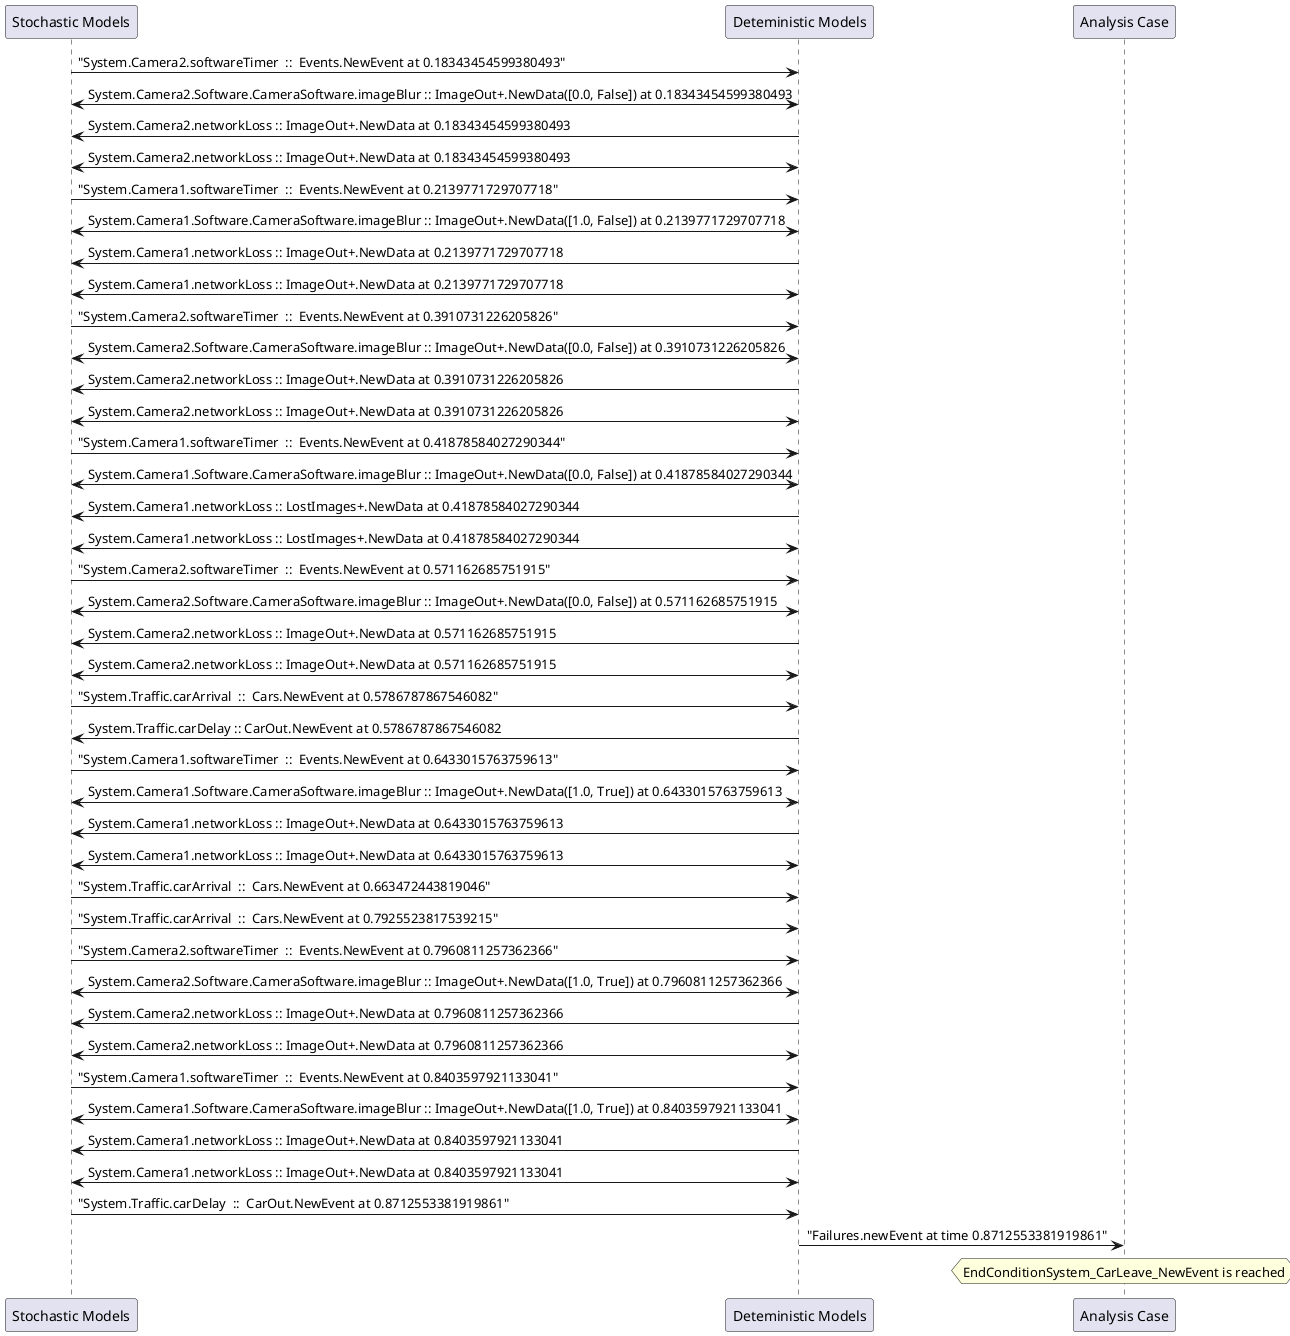 
	@startuml
	participant "Stochastic Models" as stochmodel
	participant "Deteministic Models" as detmodel
	participant "Analysis Case" as analysis
	{34848_stop} stochmodel -> detmodel : "System.Camera2.softwareTimer  ::  Events.NewEvent at 0.18343454599380493"
detmodel <-> stochmodel : System.Camera2.Software.CameraSoftware.imageBlur :: ImageOut+.NewData([0.0, False]) at 0.18343454599380493
detmodel -> stochmodel : System.Camera2.networkLoss :: ImageOut+.NewData at 0.18343454599380493
detmodel <-> stochmodel : System.Camera2.networkLoss :: ImageOut+.NewData at 0.18343454599380493
{34833_stop} stochmodel -> detmodel : "System.Camera1.softwareTimer  ::  Events.NewEvent at 0.2139771729707718"
detmodel <-> stochmodel : System.Camera1.Software.CameraSoftware.imageBlur :: ImageOut+.NewData([1.0, False]) at 0.2139771729707718
detmodel -> stochmodel : System.Camera1.networkLoss :: ImageOut+.NewData at 0.2139771729707718
detmodel <-> stochmodel : System.Camera1.networkLoss :: ImageOut+.NewData at 0.2139771729707718
{34849_stop} stochmodel -> detmodel : "System.Camera2.softwareTimer  ::  Events.NewEvent at 0.3910731226205826"
detmodel <-> stochmodel : System.Camera2.Software.CameraSoftware.imageBlur :: ImageOut+.NewData([0.0, False]) at 0.3910731226205826
detmodel -> stochmodel : System.Camera2.networkLoss :: ImageOut+.NewData at 0.3910731226205826
detmodel <-> stochmodel : System.Camera2.networkLoss :: ImageOut+.NewData at 0.3910731226205826
{34834_stop} stochmodel -> detmodel : "System.Camera1.softwareTimer  ::  Events.NewEvent at 0.41878584027290344"
detmodel <-> stochmodel : System.Camera1.Software.CameraSoftware.imageBlur :: ImageOut+.NewData([0.0, False]) at 0.41878584027290344
detmodel -> stochmodel : System.Camera1.networkLoss :: LostImages+.NewData at 0.41878584027290344
detmodel <-> stochmodel : System.Camera1.networkLoss :: LostImages+.NewData at 0.41878584027290344
{34850_stop} stochmodel -> detmodel : "System.Camera2.softwareTimer  ::  Events.NewEvent at 0.571162685751915"
detmodel <-> stochmodel : System.Camera2.Software.CameraSoftware.imageBlur :: ImageOut+.NewData([0.0, False]) at 0.571162685751915
detmodel -> stochmodel : System.Camera2.networkLoss :: ImageOut+.NewData at 0.571162685751915
detmodel <-> stochmodel : System.Camera2.networkLoss :: ImageOut+.NewData at 0.571162685751915
{34863_stop} stochmodel -> detmodel : "System.Traffic.carArrival  ::  Cars.NewEvent at 0.5786787867546082"
{34872_start} detmodel -> stochmodel : System.Traffic.carDelay :: CarOut.NewEvent at 0.5786787867546082
{34835_stop} stochmodel -> detmodel : "System.Camera1.softwareTimer  ::  Events.NewEvent at 0.6433015763759613"
detmodel <-> stochmodel : System.Camera1.Software.CameraSoftware.imageBlur :: ImageOut+.NewData([1.0, True]) at 0.6433015763759613
detmodel -> stochmodel : System.Camera1.networkLoss :: ImageOut+.NewData at 0.6433015763759613
detmodel <-> stochmodel : System.Camera1.networkLoss :: ImageOut+.NewData at 0.6433015763759613
{34864_stop} stochmodel -> detmodel : "System.Traffic.carArrival  ::  Cars.NewEvent at 0.663472443819046"
{34865_stop} stochmodel -> detmodel : "System.Traffic.carArrival  ::  Cars.NewEvent at 0.7925523817539215"
{34851_stop} stochmodel -> detmodel : "System.Camera2.softwareTimer  ::  Events.NewEvent at 0.7960811257362366"
detmodel <-> stochmodel : System.Camera2.Software.CameraSoftware.imageBlur :: ImageOut+.NewData([1.0, True]) at 0.7960811257362366
detmodel -> stochmodel : System.Camera2.networkLoss :: ImageOut+.NewData at 0.7960811257362366
detmodel <-> stochmodel : System.Camera2.networkLoss :: ImageOut+.NewData at 0.7960811257362366
{34836_stop} stochmodel -> detmodel : "System.Camera1.softwareTimer  ::  Events.NewEvent at 0.8403597921133041"
detmodel <-> stochmodel : System.Camera1.Software.CameraSoftware.imageBlur :: ImageOut+.NewData([1.0, True]) at 0.8403597921133041
detmodel -> stochmodel : System.Camera1.networkLoss :: ImageOut+.NewData at 0.8403597921133041
detmodel <-> stochmodel : System.Camera1.networkLoss :: ImageOut+.NewData at 0.8403597921133041
{34872_stop} stochmodel -> detmodel : "System.Traffic.carDelay  ::  CarOut.NewEvent at 0.8712553381919861"
{34872_start} <-> {34872_stop} : delay
detmodel -> analysis : "Failures.newEvent at time 0.8712553381919861"
hnote over analysis 
EndConditionSystem_CarLeave_NewEvent is reached
endnote
@enduml